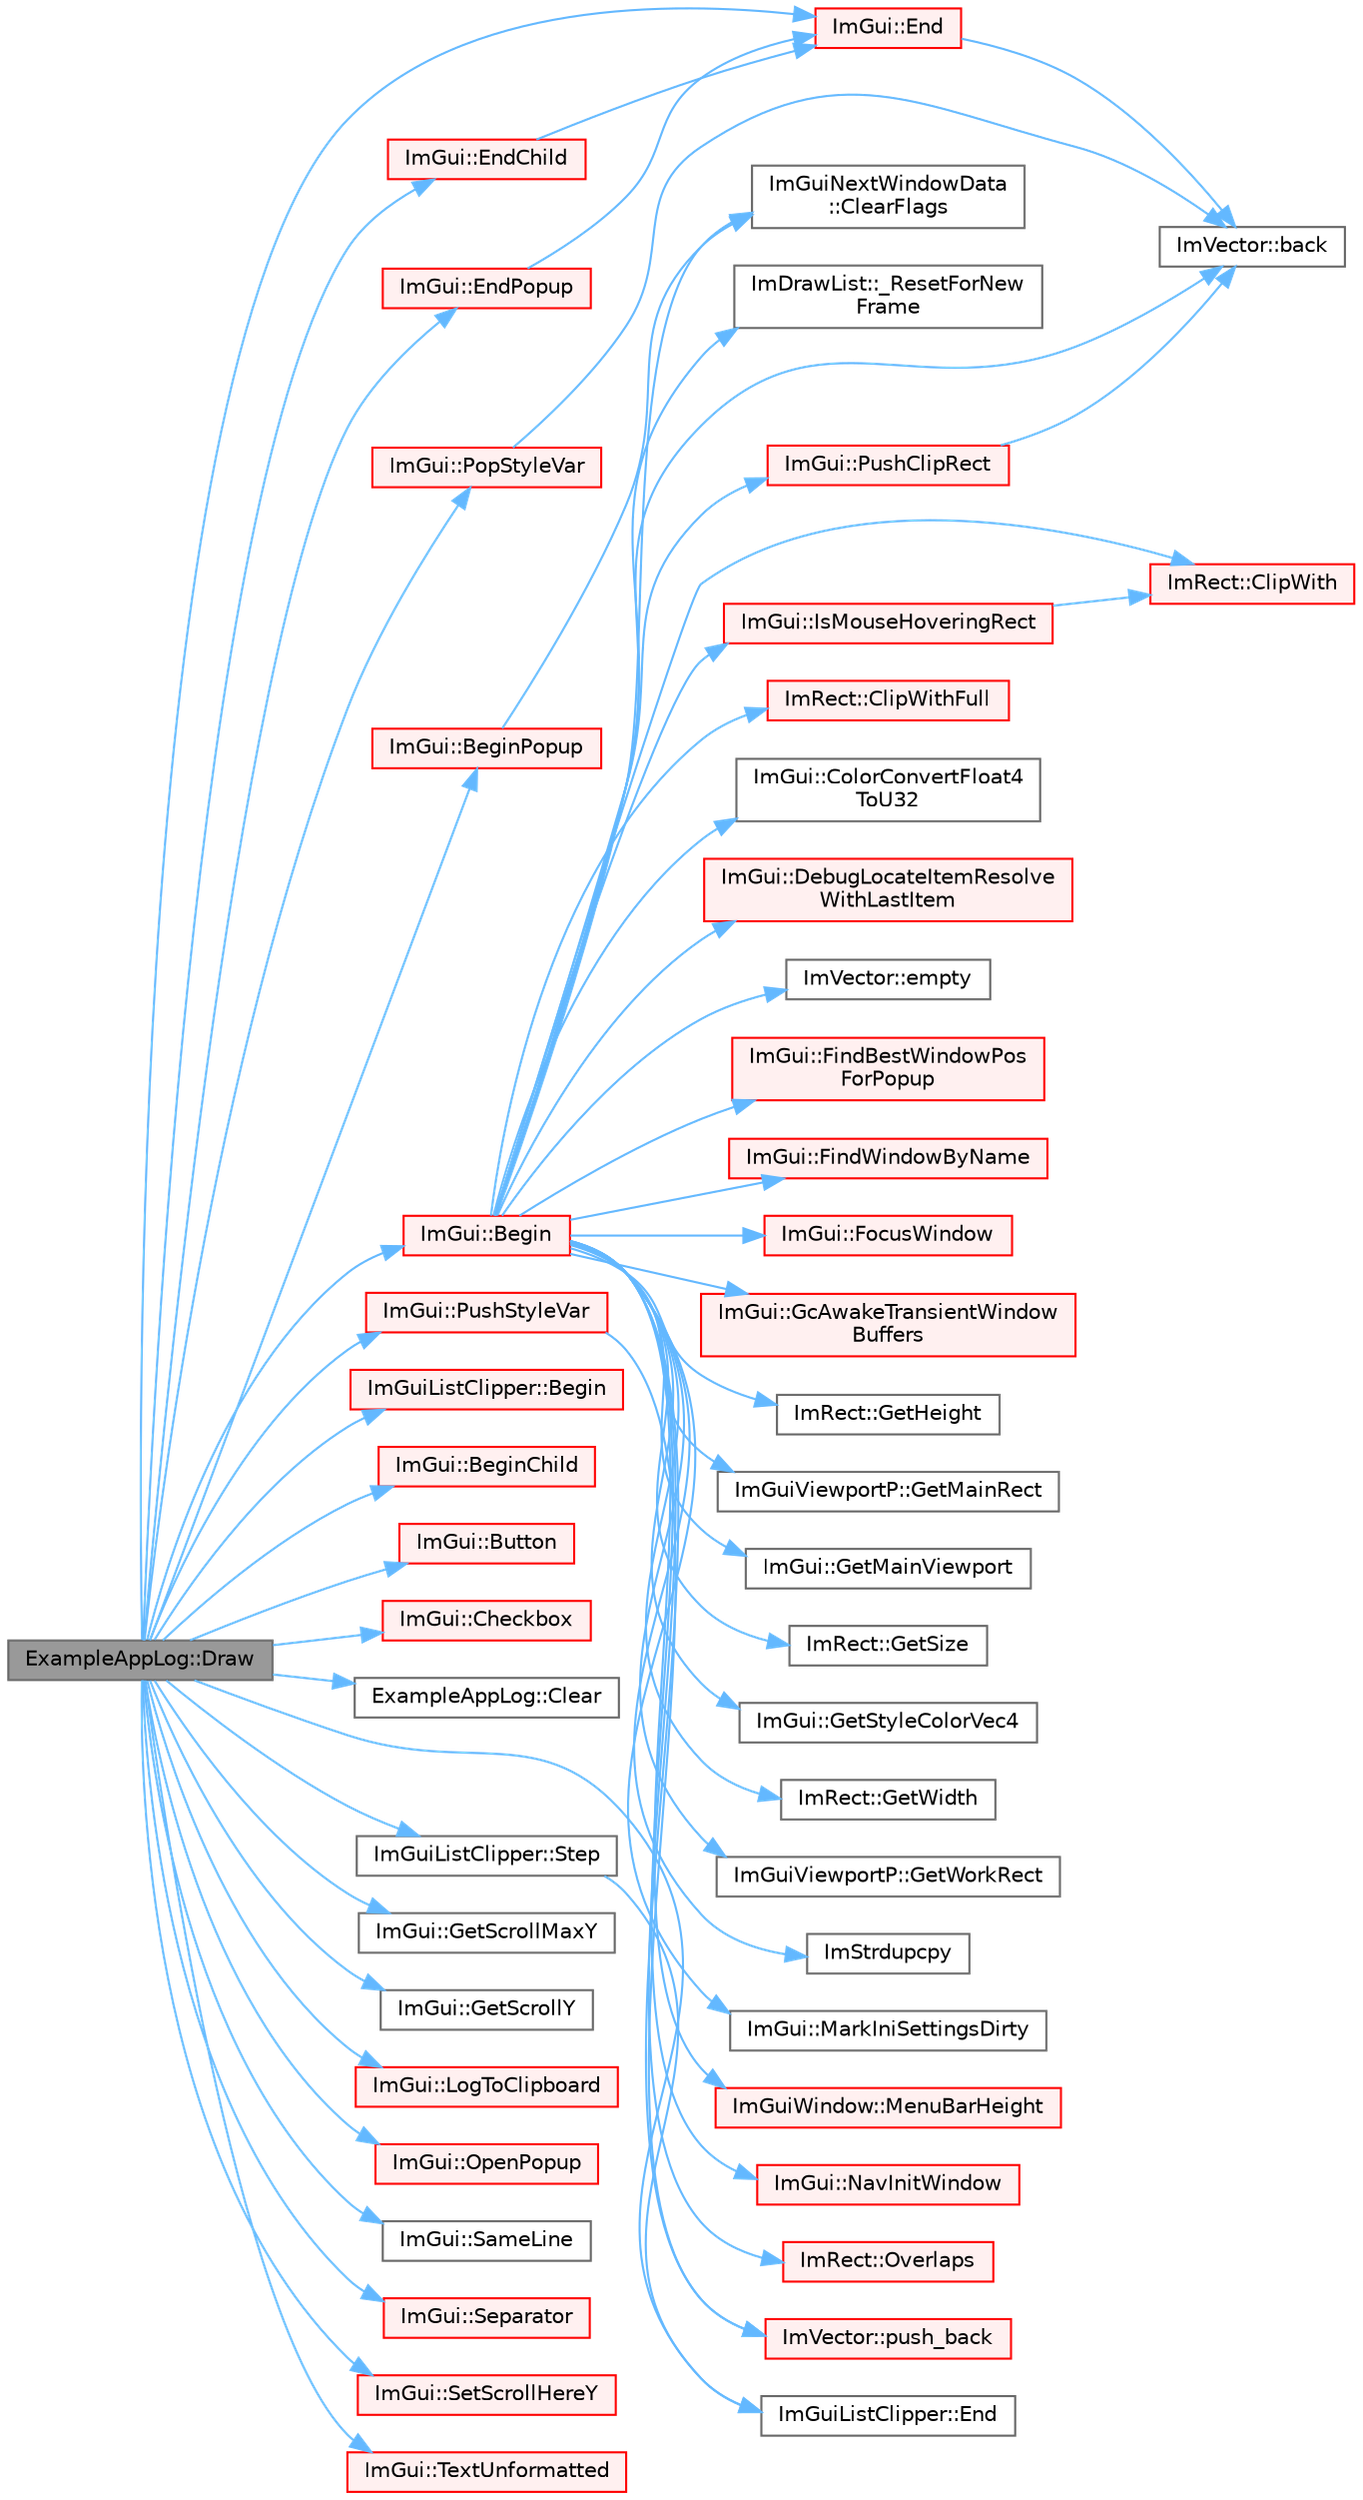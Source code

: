 digraph "ExampleAppLog::Draw"
{
 // LATEX_PDF_SIZE
  bgcolor="transparent";
  edge [fontname=Helvetica,fontsize=10,labelfontname=Helvetica,labelfontsize=10];
  node [fontname=Helvetica,fontsize=10,shape=box,height=0.2,width=0.4];
  rankdir="LR";
  Node1 [id="Node000001",label="ExampleAppLog::Draw",height=0.2,width=0.4,color="gray40", fillcolor="grey60", style="filled", fontcolor="black",tooltip=" "];
  Node1 -> Node2 [id="edge1_Node000001_Node000002",color="steelblue1",style="solid",tooltip=" "];
  Node2 [id="Node000002",label="ImGui::Begin",height=0.2,width=0.4,color="red", fillcolor="#FFF0F0", style="filled",URL="$namespace_im_gui.html#a581e58db0bc930bafa4a5d23093a2b99",tooltip=" "];
  Node2 -> Node3 [id="edge2_Node000002_Node000003",color="steelblue1",style="solid",tooltip=" "];
  Node3 [id="Node000003",label="ImDrawList::_ResetForNew\lFrame",height=0.2,width=0.4,color="grey40", fillcolor="white", style="filled",URL="$struct_im_draw_list.html#a5f78fe195b2507e5926560f591141ff3",tooltip=" "];
  Node2 -> Node4 [id="edge3_Node000002_Node000004",color="steelblue1",style="solid",tooltip=" "];
  Node4 [id="Node000004",label="ImVector::back",height=0.2,width=0.4,color="grey40", fillcolor="white", style="filled",URL="$struct_im_vector.html#a2d80e87e81b1b01143c8d8be93e6fde1",tooltip=" "];
  Node2 -> Node5 [id="edge4_Node000002_Node000005",color="steelblue1",style="solid",tooltip=" "];
  Node5 [id="Node000005",label="ImGuiNextWindowData\l::ClearFlags",height=0.2,width=0.4,color="grey40", fillcolor="white", style="filled",URL="$struct_im_gui_next_window_data.html#a9543431fafe3d0627fdecc5fa839487c",tooltip=" "];
  Node2 -> Node6 [id="edge5_Node000002_Node000006",color="steelblue1",style="solid",tooltip=" "];
  Node6 [id="Node000006",label="ImRect::ClipWith",height=0.2,width=0.4,color="red", fillcolor="#FFF0F0", style="filled",URL="$struct_im_rect.html#ac02d5cf6ce0358aea9ed9df43d368f3f",tooltip=" "];
  Node2 -> Node8 [id="edge6_Node000002_Node000008",color="steelblue1",style="solid",tooltip=" "];
  Node8 [id="Node000008",label="ImRect::ClipWithFull",height=0.2,width=0.4,color="red", fillcolor="#FFF0F0", style="filled",URL="$struct_im_rect.html#a32a5aaca4161b5ffa3f352d293a449ff",tooltip=" "];
  Node2 -> Node9 [id="edge7_Node000002_Node000009",color="steelblue1",style="solid",tooltip=" "];
  Node9 [id="Node000009",label="ImGui::ColorConvertFloat4\lToU32",height=0.2,width=0.4,color="grey40", fillcolor="white", style="filled",URL="$namespace_im_gui.html#abe2691de0b1a71c774ab24cc91564a94",tooltip=" "];
  Node2 -> Node10 [id="edge8_Node000002_Node000010",color="steelblue1",style="solid",tooltip=" "];
  Node10 [id="Node000010",label="ImGui::DebugLocateItemResolve\lWithLastItem",height=0.2,width=0.4,color="red", fillcolor="#FFF0F0", style="filled",URL="$namespace_im_gui.html#ae8ab0d7dfc90af8e82db3ed9e7829219",tooltip=" "];
  Node2 -> Node25 [id="edge9_Node000002_Node000025",color="steelblue1",style="solid",tooltip=" "];
  Node25 [id="Node000025",label="ImVector::empty",height=0.2,width=0.4,color="grey40", fillcolor="white", style="filled",URL="$struct_im_vector.html#aa53e48a5272f4bad1099368769514ff1",tooltip=" "];
  Node2 -> Node26 [id="edge10_Node000002_Node000026",color="steelblue1",style="solid",tooltip=" "];
  Node26 [id="Node000026",label="ImGui::FindBestWindowPos\lForPopup",height=0.2,width=0.4,color="red", fillcolor="#FFF0F0", style="filled",URL="$namespace_im_gui.html#a310ff87cbe678e2c632bf1f5577a7fbd",tooltip=" "];
  Node2 -> Node33 [id="edge11_Node000002_Node000033",color="steelblue1",style="solid",tooltip=" "];
  Node33 [id="Node000033",label="ImGui::FindWindowByName",height=0.2,width=0.4,color="red", fillcolor="#FFF0F0", style="filled",URL="$namespace_im_gui.html#abca25f22c02e73d5eb2e9c72c4557813",tooltip=" "];
  Node2 -> Node37 [id="edge12_Node000002_Node000037",color="steelblue1",style="solid",tooltip=" "];
  Node37 [id="Node000037",label="ImGui::FocusWindow",height=0.2,width=0.4,color="red", fillcolor="#FFF0F0", style="filled",URL="$namespace_im_gui.html#a27aa6f2f3aa11778c6d023b1b223f262",tooltip=" "];
  Node2 -> Node58 [id="edge13_Node000002_Node000058",color="steelblue1",style="solid",tooltip=" "];
  Node58 [id="Node000058",label="ImGui::GcAwakeTransientWindow\lBuffers",height=0.2,width=0.4,color="red", fillcolor="#FFF0F0", style="filled",URL="$namespace_im_gui.html#ad70feca33961fb47a8074074a8da2f80",tooltip=" "];
  Node2 -> Node30 [id="edge14_Node000002_Node000030",color="steelblue1",style="solid",tooltip=" "];
  Node30 [id="Node000030",label="ImRect::GetHeight",height=0.2,width=0.4,color="grey40", fillcolor="white", style="filled",URL="$struct_im_rect.html#a748d8ae9cb26508951ec6e2f2df0625b",tooltip=" "];
  Node2 -> Node59 [id="edge15_Node000002_Node000059",color="steelblue1",style="solid",tooltip=" "];
  Node59 [id="Node000059",label="ImGuiViewportP::GetMainRect",height=0.2,width=0.4,color="grey40", fillcolor="white", style="filled",URL="$struct_im_gui_viewport_p.html#adb4c14f0b0a42bff9c1c0ab1971027f7",tooltip=" "];
  Node2 -> Node31 [id="edge16_Node000002_Node000031",color="steelblue1",style="solid",tooltip=" "];
  Node31 [id="Node000031",label="ImGui::GetMainViewport",height=0.2,width=0.4,color="grey40", fillcolor="white", style="filled",URL="$namespace_im_gui.html#a7bf620af1d66ee7d7b06701894d23e60",tooltip=" "];
  Node2 -> Node60 [id="edge17_Node000002_Node000060",color="steelblue1",style="solid",tooltip=" "];
  Node60 [id="Node000060",label="ImRect::GetSize",height=0.2,width=0.4,color="grey40", fillcolor="white", style="filled",URL="$struct_im_rect.html#ae459d9c50003058cfb34519a571aaf33",tooltip=" "];
  Node2 -> Node61 [id="edge18_Node000002_Node000061",color="steelblue1",style="solid",tooltip=" "];
  Node61 [id="Node000061",label="ImGui::GetStyleColorVec4",height=0.2,width=0.4,color="grey40", fillcolor="white", style="filled",URL="$namespace_im_gui.html#ad838e580972e2c4b3da2b0f60754b662",tooltip=" "];
  Node2 -> Node32 [id="edge19_Node000002_Node000032",color="steelblue1",style="solid",tooltip=" "];
  Node32 [id="Node000032",label="ImRect::GetWidth",height=0.2,width=0.4,color="grey40", fillcolor="white", style="filled",URL="$struct_im_rect.html#afa75cb8491f20901c96166d17dcddac4",tooltip=" "];
  Node2 -> Node62 [id="edge20_Node000002_Node000062",color="steelblue1",style="solid",tooltip=" "];
  Node62 [id="Node000062",label="ImGuiViewportP::GetWorkRect",height=0.2,width=0.4,color="grey40", fillcolor="white", style="filled",URL="$struct_im_gui_viewport_p.html#ae5c3184b73ea080f14e03ecb344b913e",tooltip=" "];
  Node2 -> Node63 [id="edge21_Node000002_Node000063",color="steelblue1",style="solid",tooltip=" "];
  Node63 [id="Node000063",label="ImStrdupcpy",height=0.2,width=0.4,color="grey40", fillcolor="white", style="filled",URL="$imgui_8cpp.html#a06300f2f0f0cd710841ac9e7ef771354",tooltip=" "];
  Node2 -> Node64 [id="edge22_Node000002_Node000064",color="steelblue1",style="solid",tooltip=" "];
  Node64 [id="Node000064",label="ImGui::IsMouseHoveringRect",height=0.2,width=0.4,color="red", fillcolor="#FFF0F0", style="filled",URL="$namespace_im_gui.html#ae0b8ea0e06c457316d6aed6c5b2a1c25",tooltip=" "];
  Node64 -> Node6 [id="edge23_Node000064_Node000006",color="steelblue1",style="solid",tooltip=" "];
  Node2 -> Node66 [id="edge24_Node000002_Node000066",color="steelblue1",style="solid",tooltip=" "];
  Node66 [id="Node000066",label="ImGui::MarkIniSettingsDirty",height=0.2,width=0.4,color="grey40", fillcolor="white", style="filled",URL="$namespace_im_gui.html#aee9b660c1d6786c00fc47c71c66eb1eb",tooltip=" "];
  Node2 -> Node67 [id="edge25_Node000002_Node000067",color="steelblue1",style="solid",tooltip=" "];
  Node67 [id="Node000067",label="ImGuiWindow::MenuBarHeight",height=0.2,width=0.4,color="red", fillcolor="#FFF0F0", style="filled",URL="$struct_im_gui_window.html#acfb8bdad2e3ea6102589813ae32d0364",tooltip=" "];
  Node2 -> Node69 [id="edge26_Node000002_Node000069",color="steelblue1",style="solid",tooltip=" "];
  Node69 [id="Node000069",label="ImGui::NavInitWindow",height=0.2,width=0.4,color="red", fillcolor="#FFF0F0", style="filled",URL="$namespace_im_gui.html#ae46a79d836c4b223c7030ea432e3ec15",tooltip=" "];
  Node2 -> Node72 [id="edge27_Node000002_Node000072",color="steelblue1",style="solid",tooltip=" "];
  Node72 [id="Node000072",label="ImRect::Overlaps",height=0.2,width=0.4,color="red", fillcolor="#FFF0F0", style="filled",URL="$struct_im_rect.html#a0af3bade3781e5e7c6afdf71ccfb0d43",tooltip=" "];
  Node2 -> Node56 [id="edge28_Node000002_Node000056",color="steelblue1",style="solid",tooltip=" "];
  Node56 [id="Node000056",label="ImVector::push_back",height=0.2,width=0.4,color="red", fillcolor="#FFF0F0", style="filled",URL="$struct_im_vector.html#aab5df48e0711a48bd12f3206e08c4108",tooltip=" "];
  Node2 -> Node73 [id="edge29_Node000002_Node000073",color="steelblue1",style="solid",tooltip=" "];
  Node73 [id="Node000073",label="ImGui::PushClipRect",height=0.2,width=0.4,color="red", fillcolor="#FFF0F0", style="filled",URL="$namespace_im_gui.html#a11c8bd8676e1281e15b24c9615b6904a",tooltip=" "];
  Node73 -> Node4 [id="edge30_Node000073_Node000004",color="steelblue1",style="solid",tooltip=" "];
  Node1 -> Node93 [id="edge31_Node000001_Node000093",color="steelblue1",style="solid",tooltip=" "];
  Node93 [id="Node000093",label="ImGuiListClipper::Begin",height=0.2,width=0.4,color="red", fillcolor="#FFF0F0", style="filled",URL="$struct_im_gui_list_clipper.html#a746fbd724a41dbe88fef4875a2b1e9c7",tooltip=" "];
  Node1 -> Node114 [id="edge32_Node000001_Node000114",color="steelblue1",style="solid",tooltip=" "];
  Node114 [id="Node000114",label="ImGui::BeginChild",height=0.2,width=0.4,color="red", fillcolor="#FFF0F0", style="filled",URL="$namespace_im_gui.html#aebac8b07ee9ea0e452c98813a3e907c3",tooltip=" "];
  Node1 -> Node131 [id="edge33_Node000001_Node000131",color="steelblue1",style="solid",tooltip=" "];
  Node131 [id="Node000131",label="ImGui::BeginPopup",height=0.2,width=0.4,color="red", fillcolor="#FFF0F0", style="filled",URL="$namespace_im_gui.html#a10e213926d8ca212266bc5fbded1e026",tooltip=" "];
  Node131 -> Node5 [id="edge34_Node000131_Node000005",color="steelblue1",style="solid",tooltip=" "];
  Node1 -> Node171 [id="edge35_Node000001_Node000171",color="steelblue1",style="solid",tooltip=" "];
  Node171 [id="Node000171",label="ImGui::Button",height=0.2,width=0.4,color="red", fillcolor="#FFF0F0", style="filled",URL="$namespace_im_gui.html#a38094c568ce398db5a3abb9d3ac92030",tooltip=" "];
  Node1 -> Node181 [id="edge36_Node000001_Node000181",color="steelblue1",style="solid",tooltip=" "];
  Node181 [id="Node000181",label="ImGui::Checkbox",height=0.2,width=0.4,color="red", fillcolor="#FFF0F0", style="filled",URL="$namespace_im_gui.html#a57d73c1d0ef807fef734d91024092027",tooltip=" "];
  Node1 -> Node187 [id="edge37_Node000001_Node000187",color="steelblue1",style="solid",tooltip=" "];
  Node187 [id="Node000187",label="ExampleAppLog::Clear",height=0.2,width=0.4,color="grey40", fillcolor="white", style="filled",URL="$struct_example_app_log.html#ab9c298defddbb106fdfe4ab16c5eebac",tooltip=" "];
  Node1 -> Node134 [id="edge38_Node000001_Node000134",color="steelblue1",style="solid",tooltip=" "];
  Node134 [id="Node000134",label="ImGui::End",height=0.2,width=0.4,color="red", fillcolor="#FFF0F0", style="filled",URL="$namespace_im_gui.html#a5479d93794a004c67ceb6d13f37c8254",tooltip=" "];
  Node134 -> Node4 [id="edge39_Node000134_Node000004",color="steelblue1",style="solid",tooltip=" "];
  Node1 -> Node188 [id="edge40_Node000001_Node000188",color="steelblue1",style="solid",tooltip=" "];
  Node188 [id="Node000188",label="ImGuiListClipper::End",height=0.2,width=0.4,color="grey40", fillcolor="white", style="filled",URL="$struct_im_gui_list_clipper.html#a3e6aec0db317985319a78513fc2c8068",tooltip=" "];
  Node1 -> Node189 [id="edge41_Node000001_Node000189",color="steelblue1",style="solid",tooltip=" "];
  Node189 [id="Node000189",label="ImGui::EndChild",height=0.2,width=0.4,color="red", fillcolor="#FFF0F0", style="filled",URL="$namespace_im_gui.html#af8de559a88c1442d6df8c1b04c86e997",tooltip=" "];
  Node189 -> Node134 [id="edge42_Node000189_Node000134",color="steelblue1",style="solid",tooltip=" "];
  Node1 -> Node133 [id="edge43_Node000001_Node000133",color="steelblue1",style="solid",tooltip=" "];
  Node133 [id="Node000133",label="ImGui::EndPopup",height=0.2,width=0.4,color="red", fillcolor="#FFF0F0", style="filled",URL="$namespace_im_gui.html#aa6a9b5696f2ea7eed7683425fc77b8f2",tooltip=" "];
  Node133 -> Node134 [id="edge44_Node000133_Node000134",color="steelblue1",style="solid",tooltip=" "];
  Node1 -> Node190 [id="edge45_Node000001_Node000190",color="steelblue1",style="solid",tooltip=" "];
  Node190 [id="Node000190",label="ImGui::GetScrollMaxY",height=0.2,width=0.4,color="grey40", fillcolor="white", style="filled",URL="$namespace_im_gui.html#ab34c0d5c63908a7ff50923151730f76a",tooltip=" "];
  Node1 -> Node191 [id="edge46_Node000001_Node000191",color="steelblue1",style="solid",tooltip=" "];
  Node191 [id="Node000191",label="ImGui::GetScrollY",height=0.2,width=0.4,color="grey40", fillcolor="white", style="filled",URL="$namespace_im_gui.html#a3c924a2eeb8b2ddfb40ea17be7ea12a6",tooltip=" "];
  Node1 -> Node192 [id="edge47_Node000001_Node000192",color="steelblue1",style="solid",tooltip=" "];
  Node192 [id="Node000192",label="ImGui::LogToClipboard",height=0.2,width=0.4,color="red", fillcolor="#FFF0F0", style="filled",URL="$namespace_im_gui.html#a70e12f01ecb65747c9a70b73555b6ec1",tooltip=" "];
  Node1 -> Node194 [id="edge48_Node000001_Node000194",color="steelblue1",style="solid",tooltip=" "];
  Node194 [id="Node000194",label="ImGui::OpenPopup",height=0.2,width=0.4,color="red", fillcolor="#FFF0F0", style="filled",URL="$namespace_im_gui.html#a9e1be94ca8c4d48a20b230cdfc9b18c5",tooltip=" "];
  Node1 -> Node124 [id="edge49_Node000001_Node000124",color="steelblue1",style="solid",tooltip=" "];
  Node124 [id="Node000124",label="ImGui::PopStyleVar",height=0.2,width=0.4,color="red", fillcolor="#FFF0F0", style="filled",URL="$namespace_im_gui.html#a14116e57d81e326adef2a702e65781d4",tooltip=" "];
  Node124 -> Node4 [id="edge50_Node000124_Node000004",color="steelblue1",style="solid",tooltip=" "];
  Node1 -> Node129 [id="edge51_Node000001_Node000129",color="steelblue1",style="solid",tooltip=" "];
  Node129 [id="Node000129",label="ImGui::PushStyleVar",height=0.2,width=0.4,color="red", fillcolor="#FFF0F0", style="filled",URL="$namespace_im_gui.html#aab3f43009094462cf2a5eb554785949b",tooltip=" "];
  Node129 -> Node56 [id="edge52_Node000129_Node000056",color="steelblue1",style="solid",tooltip=" "];
  Node1 -> Node178 [id="edge53_Node000001_Node000178",color="steelblue1",style="solid",tooltip=" "];
  Node178 [id="Node000178",label="ImGui::SameLine",height=0.2,width=0.4,color="grey40", fillcolor="white", style="filled",URL="$namespace_im_gui.html#a2991c91e94f3b77a0c3411f4f3aa348e",tooltip=" "];
  Node1 -> Node197 [id="edge54_Node000001_Node000197",color="steelblue1",style="solid",tooltip=" "];
  Node197 [id="Node000197",label="ImGui::Separator",height=0.2,width=0.4,color="red", fillcolor="#FFF0F0", style="filled",URL="$namespace_im_gui.html#a191123597a5084d003c8beac7eeb029e",tooltip=" "];
  Node1 -> Node201 [id="edge55_Node000001_Node000201",color="steelblue1",style="solid",tooltip=" "];
  Node201 [id="Node000201",label="ImGui::SetScrollHereY",height=0.2,width=0.4,color="red", fillcolor="#FFF0F0", style="filled",URL="$namespace_im_gui.html#ac74487b4d75580ca637659103fef1368",tooltip=" "];
  Node1 -> Node203 [id="edge56_Node000001_Node000203",color="steelblue1",style="solid",tooltip=" "];
  Node203 [id="Node000203",label="ImGuiListClipper::Step",height=0.2,width=0.4,color="grey40", fillcolor="white", style="filled",URL="$struct_im_gui_list_clipper.html#ac3e115812c3c4e5a39578a7aa955379a",tooltip=" "];
  Node203 -> Node188 [id="edge57_Node000203_Node000188",color="steelblue1",style="solid",tooltip=" "];
  Node1 -> Node204 [id="edge58_Node000001_Node000204",color="steelblue1",style="solid",tooltip=" "];
  Node204 [id="Node000204",label="ImGui::TextUnformatted",height=0.2,width=0.4,color="red", fillcolor="#FFF0F0", style="filled",URL="$namespace_im_gui.html#a96a5f42789ecc419b2ae8af7b2acc28e",tooltip=" "];
}
